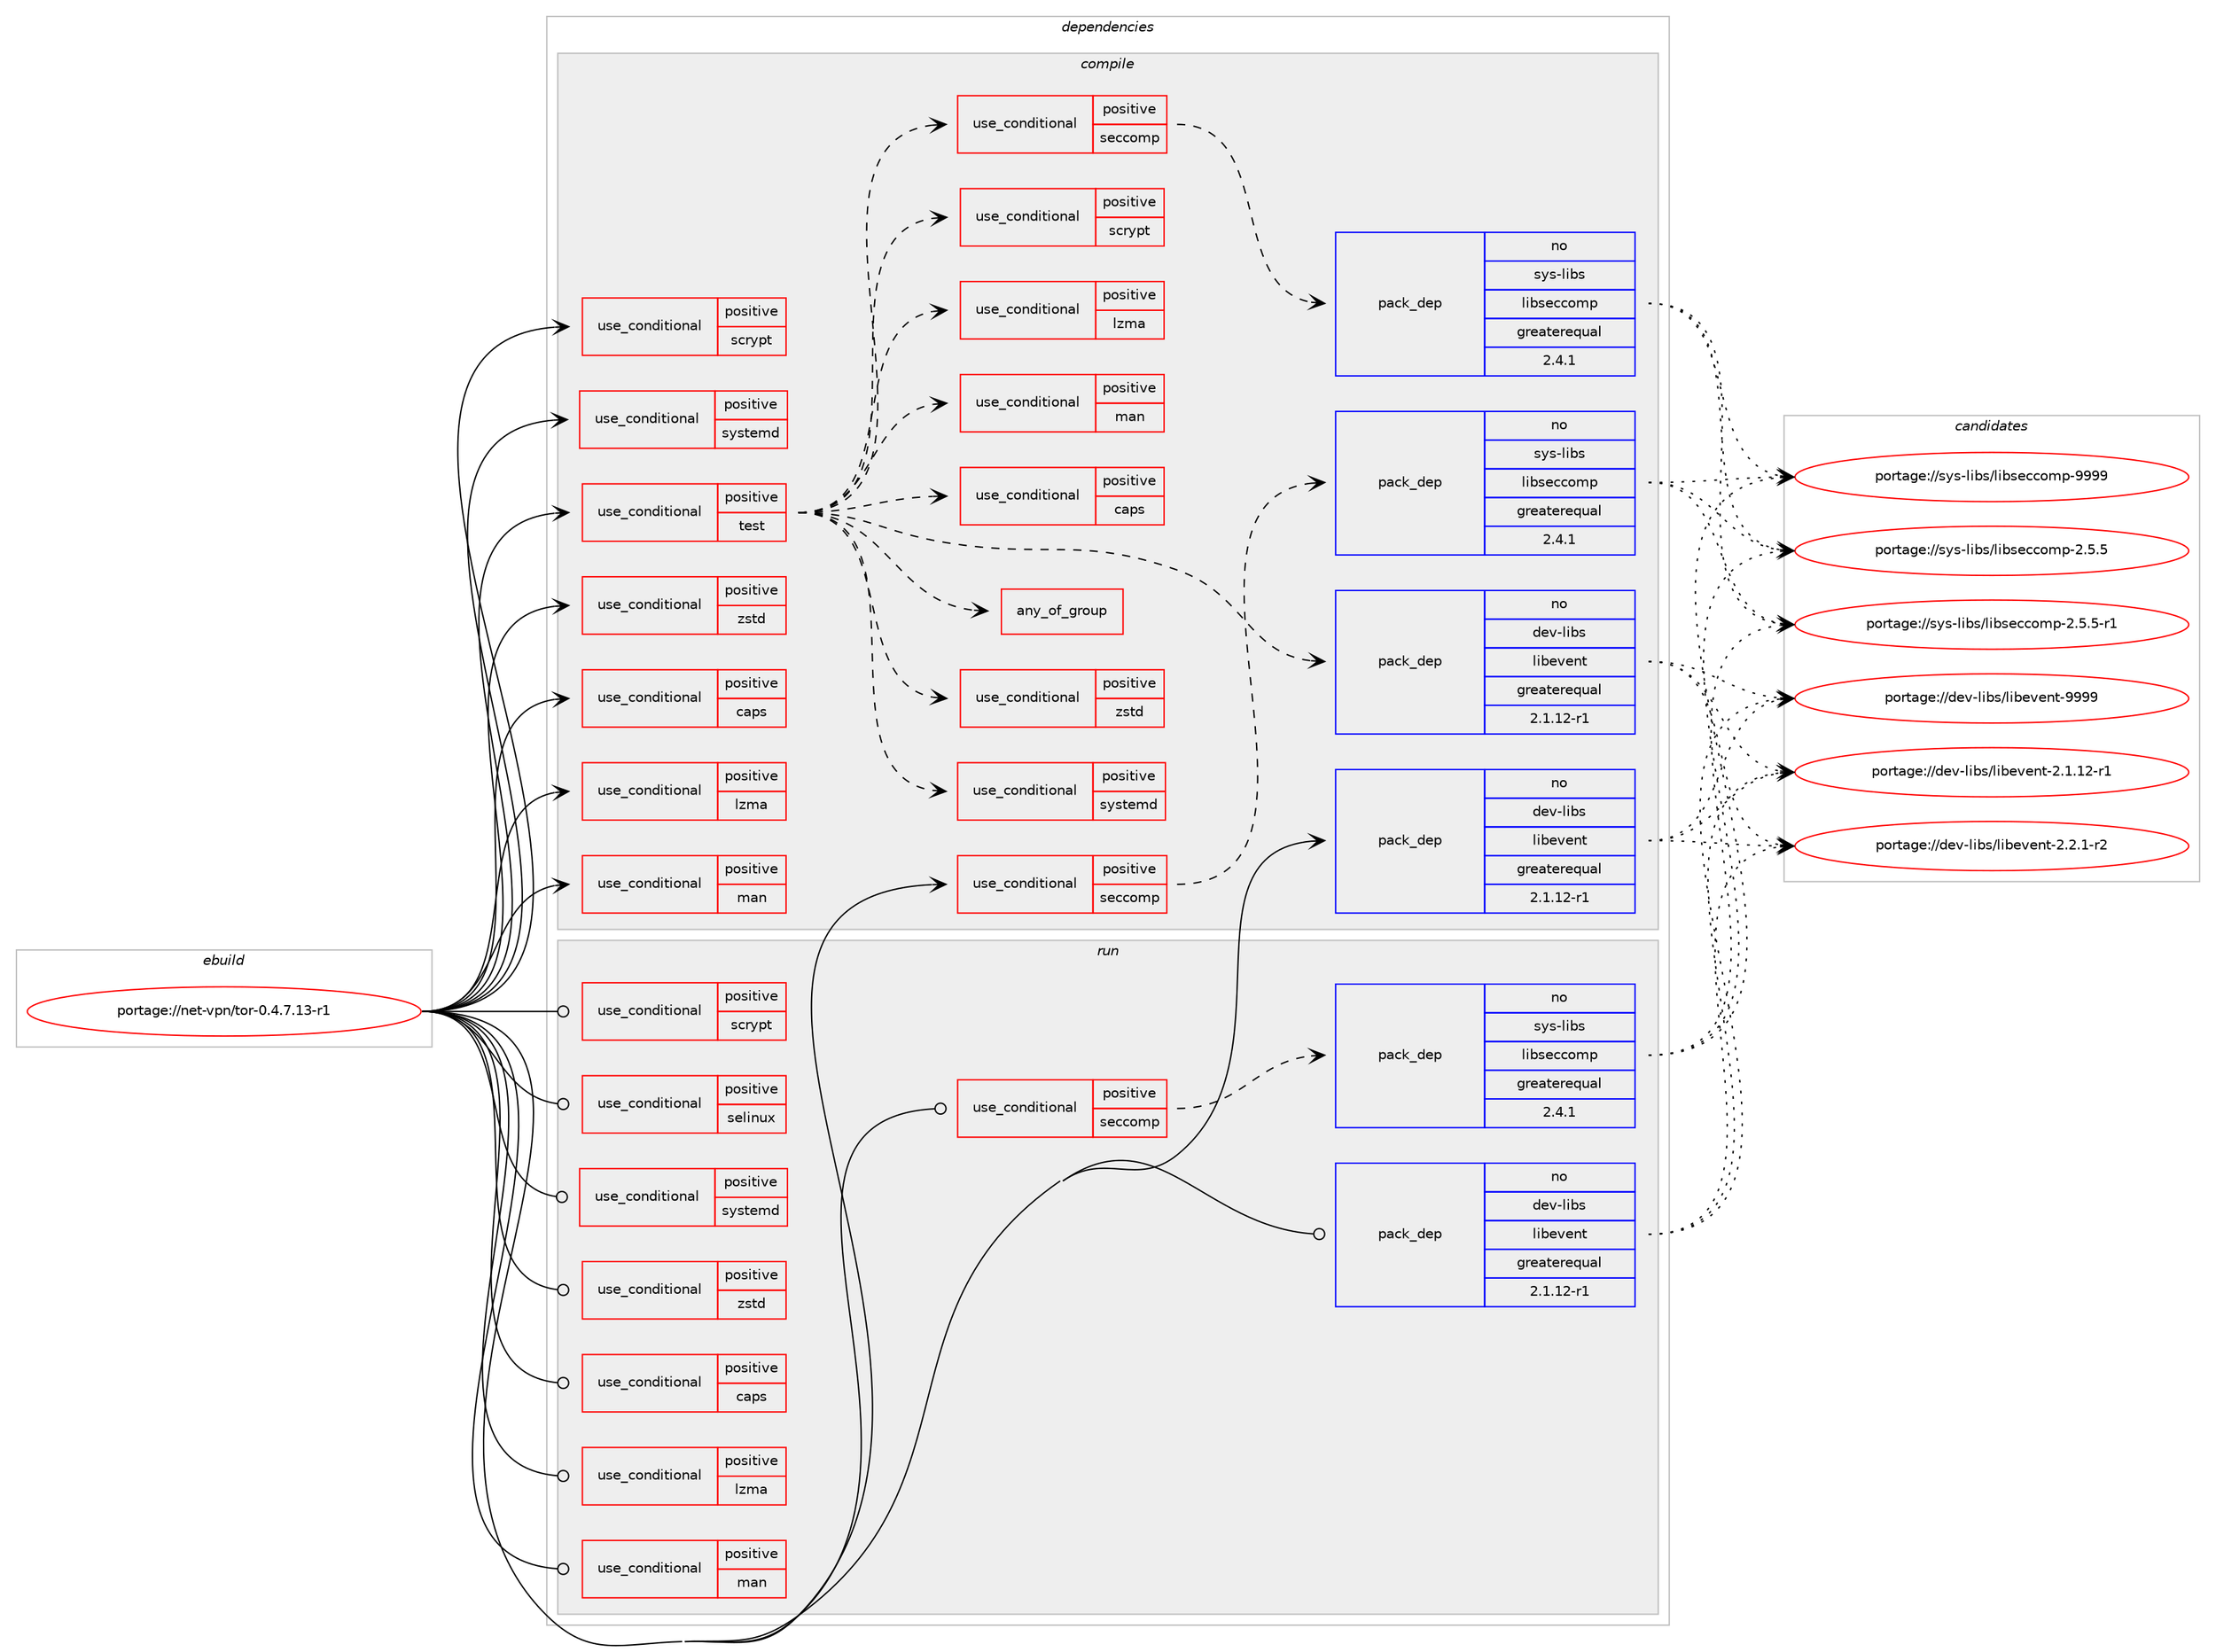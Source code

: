 digraph prolog {

# *************
# Graph options
# *************

newrank=true;
concentrate=true;
compound=true;
graph [rankdir=LR,fontname=Helvetica,fontsize=10,ranksep=1.5];#, ranksep=2.5, nodesep=0.2];
edge  [arrowhead=vee];
node  [fontname=Helvetica,fontsize=10];

# **********
# The ebuild
# **********

subgraph cluster_leftcol {
color=gray;
rank=same;
label=<<i>ebuild</i>>;
id [label="portage://net-vpn/tor-0.4.7.13-r1", color=red, width=4, href="../net-vpn/tor-0.4.7.13-r1.svg"];
}

# ****************
# The dependencies
# ****************

subgraph cluster_midcol {
color=gray;
label=<<i>dependencies</i>>;
subgraph cluster_compile {
fillcolor="#eeeeee";
style=filled;
label=<<i>compile</i>>;
subgraph cond99933 {
dependency195789 [label=<<TABLE BORDER="0" CELLBORDER="1" CELLSPACING="0" CELLPADDING="4"><TR><TD ROWSPAN="3" CELLPADDING="10">use_conditional</TD></TR><TR><TD>positive</TD></TR><TR><TD>caps</TD></TR></TABLE>>, shape=none, color=red];
# *** BEGIN UNKNOWN DEPENDENCY TYPE (TODO) ***
# dependency195789 -> package_dependency(portage://net-vpn/tor-0.4.7.13-r1,install,no,sys-libs,libcap,none,[,,],[],[])
# *** END UNKNOWN DEPENDENCY TYPE (TODO) ***

}
id:e -> dependency195789:w [weight=20,style="solid",arrowhead="vee"];
subgraph cond99934 {
dependency195790 [label=<<TABLE BORDER="0" CELLBORDER="1" CELLSPACING="0" CELLPADDING="4"><TR><TD ROWSPAN="3" CELLPADDING="10">use_conditional</TD></TR><TR><TD>positive</TD></TR><TR><TD>lzma</TD></TR></TABLE>>, shape=none, color=red];
# *** BEGIN UNKNOWN DEPENDENCY TYPE (TODO) ***
# dependency195790 -> package_dependency(portage://net-vpn/tor-0.4.7.13-r1,install,no,app-arch,xz-utils,none,[,,],[],[])
# *** END UNKNOWN DEPENDENCY TYPE (TODO) ***

}
id:e -> dependency195790:w [weight=20,style="solid",arrowhead="vee"];
subgraph cond99935 {
dependency195791 [label=<<TABLE BORDER="0" CELLBORDER="1" CELLSPACING="0" CELLPADDING="4"><TR><TD ROWSPAN="3" CELLPADDING="10">use_conditional</TD></TR><TR><TD>positive</TD></TR><TR><TD>man</TD></TR></TABLE>>, shape=none, color=red];
# *** BEGIN UNKNOWN DEPENDENCY TYPE (TODO) ***
# dependency195791 -> package_dependency(portage://net-vpn/tor-0.4.7.13-r1,install,no,app-text,asciidoc,none,[,,],[],[])
# *** END UNKNOWN DEPENDENCY TYPE (TODO) ***

}
id:e -> dependency195791:w [weight=20,style="solid",arrowhead="vee"];
subgraph cond99936 {
dependency195792 [label=<<TABLE BORDER="0" CELLBORDER="1" CELLSPACING="0" CELLPADDING="4"><TR><TD ROWSPAN="3" CELLPADDING="10">use_conditional</TD></TR><TR><TD>positive</TD></TR><TR><TD>scrypt</TD></TR></TABLE>>, shape=none, color=red];
# *** BEGIN UNKNOWN DEPENDENCY TYPE (TODO) ***
# dependency195792 -> package_dependency(portage://net-vpn/tor-0.4.7.13-r1,install,no,app-crypt,libscrypt,none,[,,],[],[])
# *** END UNKNOWN DEPENDENCY TYPE (TODO) ***

}
id:e -> dependency195792:w [weight=20,style="solid",arrowhead="vee"];
subgraph cond99937 {
dependency195793 [label=<<TABLE BORDER="0" CELLBORDER="1" CELLSPACING="0" CELLPADDING="4"><TR><TD ROWSPAN="3" CELLPADDING="10">use_conditional</TD></TR><TR><TD>positive</TD></TR><TR><TD>seccomp</TD></TR></TABLE>>, shape=none, color=red];
subgraph pack93130 {
dependency195794 [label=<<TABLE BORDER="0" CELLBORDER="1" CELLSPACING="0" CELLPADDING="4" WIDTH="220"><TR><TD ROWSPAN="6" CELLPADDING="30">pack_dep</TD></TR><TR><TD WIDTH="110">no</TD></TR><TR><TD>sys-libs</TD></TR><TR><TD>libseccomp</TD></TR><TR><TD>greaterequal</TD></TR><TR><TD>2.4.1</TD></TR></TABLE>>, shape=none, color=blue];
}
dependency195793:e -> dependency195794:w [weight=20,style="dashed",arrowhead="vee"];
}
id:e -> dependency195793:w [weight=20,style="solid",arrowhead="vee"];
subgraph cond99938 {
dependency195795 [label=<<TABLE BORDER="0" CELLBORDER="1" CELLSPACING="0" CELLPADDING="4"><TR><TD ROWSPAN="3" CELLPADDING="10">use_conditional</TD></TR><TR><TD>positive</TD></TR><TR><TD>systemd</TD></TR></TABLE>>, shape=none, color=red];
# *** BEGIN UNKNOWN DEPENDENCY TYPE (TODO) ***
# dependency195795 -> package_dependency(portage://net-vpn/tor-0.4.7.13-r1,install,no,sys-apps,systemd,none,[,,],[],[])
# *** END UNKNOWN DEPENDENCY TYPE (TODO) ***

}
id:e -> dependency195795:w [weight=20,style="solid",arrowhead="vee"];
subgraph cond99939 {
dependency195796 [label=<<TABLE BORDER="0" CELLBORDER="1" CELLSPACING="0" CELLPADDING="4"><TR><TD ROWSPAN="3" CELLPADDING="10">use_conditional</TD></TR><TR><TD>positive</TD></TR><TR><TD>test</TD></TR></TABLE>>, shape=none, color=red];
subgraph pack93131 {
dependency195797 [label=<<TABLE BORDER="0" CELLBORDER="1" CELLSPACING="0" CELLPADDING="4" WIDTH="220"><TR><TD ROWSPAN="6" CELLPADDING="30">pack_dep</TD></TR><TR><TD WIDTH="110">no</TD></TR><TR><TD>dev-libs</TD></TR><TR><TD>libevent</TD></TR><TR><TD>greaterequal</TD></TR><TR><TD>2.1.12-r1</TD></TR></TABLE>>, shape=none, color=blue];
}
dependency195796:e -> dependency195797:w [weight=20,style="dashed",arrowhead="vee"];
# *** BEGIN UNKNOWN DEPENDENCY TYPE (TODO) ***
# dependency195796 -> package_dependency(portage://net-vpn/tor-0.4.7.13-r1,install,no,sys-libs,zlib,none,[,,],[],[])
# *** END UNKNOWN DEPENDENCY TYPE (TODO) ***

subgraph cond99940 {
dependency195798 [label=<<TABLE BORDER="0" CELLBORDER="1" CELLSPACING="0" CELLPADDING="4"><TR><TD ROWSPAN="3" CELLPADDING="10">use_conditional</TD></TR><TR><TD>positive</TD></TR><TR><TD>caps</TD></TR></TABLE>>, shape=none, color=red];
# *** BEGIN UNKNOWN DEPENDENCY TYPE (TODO) ***
# dependency195798 -> package_dependency(portage://net-vpn/tor-0.4.7.13-r1,install,no,sys-libs,libcap,none,[,,],[],[])
# *** END UNKNOWN DEPENDENCY TYPE (TODO) ***

}
dependency195796:e -> dependency195798:w [weight=20,style="dashed",arrowhead="vee"];
subgraph cond99941 {
dependency195799 [label=<<TABLE BORDER="0" CELLBORDER="1" CELLSPACING="0" CELLPADDING="4"><TR><TD ROWSPAN="3" CELLPADDING="10">use_conditional</TD></TR><TR><TD>positive</TD></TR><TR><TD>man</TD></TR></TABLE>>, shape=none, color=red];
# *** BEGIN UNKNOWN DEPENDENCY TYPE (TODO) ***
# dependency195799 -> package_dependency(portage://net-vpn/tor-0.4.7.13-r1,install,no,app-text,asciidoc,none,[,,],[],[])
# *** END UNKNOWN DEPENDENCY TYPE (TODO) ***

}
dependency195796:e -> dependency195799:w [weight=20,style="dashed",arrowhead="vee"];
# *** BEGIN UNKNOWN DEPENDENCY TYPE (TODO) ***
# dependency195796 -> package_dependency(portage://net-vpn/tor-0.4.7.13-r1,install,no,dev-libs,openssl,none,[,,],any_same_slot,[use(disable(bindist),negative)])
# *** END UNKNOWN DEPENDENCY TYPE (TODO) ***

subgraph cond99942 {
dependency195800 [label=<<TABLE BORDER="0" CELLBORDER="1" CELLSPACING="0" CELLPADDING="4"><TR><TD ROWSPAN="3" CELLPADDING="10">use_conditional</TD></TR><TR><TD>positive</TD></TR><TR><TD>lzma</TD></TR></TABLE>>, shape=none, color=red];
# *** BEGIN UNKNOWN DEPENDENCY TYPE (TODO) ***
# dependency195800 -> package_dependency(portage://net-vpn/tor-0.4.7.13-r1,install,no,app-arch,xz-utils,none,[,,],[],[])
# *** END UNKNOWN DEPENDENCY TYPE (TODO) ***

}
dependency195796:e -> dependency195800:w [weight=20,style="dashed",arrowhead="vee"];
subgraph cond99943 {
dependency195801 [label=<<TABLE BORDER="0" CELLBORDER="1" CELLSPACING="0" CELLPADDING="4"><TR><TD ROWSPAN="3" CELLPADDING="10">use_conditional</TD></TR><TR><TD>positive</TD></TR><TR><TD>scrypt</TD></TR></TABLE>>, shape=none, color=red];
# *** BEGIN UNKNOWN DEPENDENCY TYPE (TODO) ***
# dependency195801 -> package_dependency(portage://net-vpn/tor-0.4.7.13-r1,install,no,app-crypt,libscrypt,none,[,,],[],[])
# *** END UNKNOWN DEPENDENCY TYPE (TODO) ***

}
dependency195796:e -> dependency195801:w [weight=20,style="dashed",arrowhead="vee"];
subgraph cond99944 {
dependency195802 [label=<<TABLE BORDER="0" CELLBORDER="1" CELLSPACING="0" CELLPADDING="4"><TR><TD ROWSPAN="3" CELLPADDING="10">use_conditional</TD></TR><TR><TD>positive</TD></TR><TR><TD>seccomp</TD></TR></TABLE>>, shape=none, color=red];
subgraph pack93132 {
dependency195803 [label=<<TABLE BORDER="0" CELLBORDER="1" CELLSPACING="0" CELLPADDING="4" WIDTH="220"><TR><TD ROWSPAN="6" CELLPADDING="30">pack_dep</TD></TR><TR><TD WIDTH="110">no</TD></TR><TR><TD>sys-libs</TD></TR><TR><TD>libseccomp</TD></TR><TR><TD>greaterequal</TD></TR><TR><TD>2.4.1</TD></TR></TABLE>>, shape=none, color=blue];
}
dependency195802:e -> dependency195803:w [weight=20,style="dashed",arrowhead="vee"];
}
dependency195796:e -> dependency195802:w [weight=20,style="dashed",arrowhead="vee"];
subgraph cond99945 {
dependency195804 [label=<<TABLE BORDER="0" CELLBORDER="1" CELLSPACING="0" CELLPADDING="4"><TR><TD ROWSPAN="3" CELLPADDING="10">use_conditional</TD></TR><TR><TD>positive</TD></TR><TR><TD>systemd</TD></TR></TABLE>>, shape=none, color=red];
# *** BEGIN UNKNOWN DEPENDENCY TYPE (TODO) ***
# dependency195804 -> package_dependency(portage://net-vpn/tor-0.4.7.13-r1,install,no,sys-apps,systemd,none,[,,],[],[])
# *** END UNKNOWN DEPENDENCY TYPE (TODO) ***

}
dependency195796:e -> dependency195804:w [weight=20,style="dashed",arrowhead="vee"];
subgraph cond99946 {
dependency195805 [label=<<TABLE BORDER="0" CELLBORDER="1" CELLSPACING="0" CELLPADDING="4"><TR><TD ROWSPAN="3" CELLPADDING="10">use_conditional</TD></TR><TR><TD>positive</TD></TR><TR><TD>zstd</TD></TR></TABLE>>, shape=none, color=red];
# *** BEGIN UNKNOWN DEPENDENCY TYPE (TODO) ***
# dependency195805 -> package_dependency(portage://net-vpn/tor-0.4.7.13-r1,install,no,app-arch,zstd,none,[,,],[],[])
# *** END UNKNOWN DEPENDENCY TYPE (TODO) ***

}
dependency195796:e -> dependency195805:w [weight=20,style="dashed",arrowhead="vee"];
subgraph any2545 {
dependency195806 [label=<<TABLE BORDER="0" CELLBORDER="1" CELLSPACING="0" CELLPADDING="4"><TR><TD CELLPADDING="10">any_of_group</TD></TR></TABLE>>, shape=none, color=red];# *** BEGIN UNKNOWN DEPENDENCY TYPE (TODO) ***
# dependency195806 -> package_dependency(portage://net-vpn/tor-0.4.7.13-r1,install,no,dev-lang,python,none,[,,],[slot(3.12)],[])
# *** END UNKNOWN DEPENDENCY TYPE (TODO) ***

# *** BEGIN UNKNOWN DEPENDENCY TYPE (TODO) ***
# dependency195806 -> package_dependency(portage://net-vpn/tor-0.4.7.13-r1,install,no,dev-lang,python,none,[,,],[slot(3.11)],[])
# *** END UNKNOWN DEPENDENCY TYPE (TODO) ***

# *** BEGIN UNKNOWN DEPENDENCY TYPE (TODO) ***
# dependency195806 -> package_dependency(portage://net-vpn/tor-0.4.7.13-r1,install,no,dev-lang,python,none,[,,],[slot(3.10)],[])
# *** END UNKNOWN DEPENDENCY TYPE (TODO) ***

}
dependency195796:e -> dependency195806:w [weight=20,style="dashed",arrowhead="vee"];
}
id:e -> dependency195796:w [weight=20,style="solid",arrowhead="vee"];
subgraph cond99947 {
dependency195807 [label=<<TABLE BORDER="0" CELLBORDER="1" CELLSPACING="0" CELLPADDING="4"><TR><TD ROWSPAN="3" CELLPADDING="10">use_conditional</TD></TR><TR><TD>positive</TD></TR><TR><TD>zstd</TD></TR></TABLE>>, shape=none, color=red];
# *** BEGIN UNKNOWN DEPENDENCY TYPE (TODO) ***
# dependency195807 -> package_dependency(portage://net-vpn/tor-0.4.7.13-r1,install,no,app-arch,zstd,none,[,,],[],[])
# *** END UNKNOWN DEPENDENCY TYPE (TODO) ***

}
id:e -> dependency195807:w [weight=20,style="solid",arrowhead="vee"];
subgraph pack93133 {
dependency195808 [label=<<TABLE BORDER="0" CELLBORDER="1" CELLSPACING="0" CELLPADDING="4" WIDTH="220"><TR><TD ROWSPAN="6" CELLPADDING="30">pack_dep</TD></TR><TR><TD WIDTH="110">no</TD></TR><TR><TD>dev-libs</TD></TR><TR><TD>libevent</TD></TR><TR><TD>greaterequal</TD></TR><TR><TD>2.1.12-r1</TD></TR></TABLE>>, shape=none, color=blue];
}
id:e -> dependency195808:w [weight=20,style="solid",arrowhead="vee"];
# *** BEGIN UNKNOWN DEPENDENCY TYPE (TODO) ***
# id -> package_dependency(portage://net-vpn/tor-0.4.7.13-r1,install,no,dev-libs,openssl,none,[,,],any_same_slot,[use(disable(bindist),negative)])
# *** END UNKNOWN DEPENDENCY TYPE (TODO) ***

# *** BEGIN UNKNOWN DEPENDENCY TYPE (TODO) ***
# id -> package_dependency(portage://net-vpn/tor-0.4.7.13-r1,install,no,sys-libs,zlib,none,[,,],[],[])
# *** END UNKNOWN DEPENDENCY TYPE (TODO) ***

}
subgraph cluster_compileandrun {
fillcolor="#eeeeee";
style=filled;
label=<<i>compile and run</i>>;
}
subgraph cluster_run {
fillcolor="#eeeeee";
style=filled;
label=<<i>run</i>>;
subgraph cond99948 {
dependency195809 [label=<<TABLE BORDER="0" CELLBORDER="1" CELLSPACING="0" CELLPADDING="4"><TR><TD ROWSPAN="3" CELLPADDING="10">use_conditional</TD></TR><TR><TD>positive</TD></TR><TR><TD>caps</TD></TR></TABLE>>, shape=none, color=red];
# *** BEGIN UNKNOWN DEPENDENCY TYPE (TODO) ***
# dependency195809 -> package_dependency(portage://net-vpn/tor-0.4.7.13-r1,run,no,sys-libs,libcap,none,[,,],[],[])
# *** END UNKNOWN DEPENDENCY TYPE (TODO) ***

}
id:e -> dependency195809:w [weight=20,style="solid",arrowhead="odot"];
subgraph cond99949 {
dependency195810 [label=<<TABLE BORDER="0" CELLBORDER="1" CELLSPACING="0" CELLPADDING="4"><TR><TD ROWSPAN="3" CELLPADDING="10">use_conditional</TD></TR><TR><TD>positive</TD></TR><TR><TD>lzma</TD></TR></TABLE>>, shape=none, color=red];
# *** BEGIN UNKNOWN DEPENDENCY TYPE (TODO) ***
# dependency195810 -> package_dependency(portage://net-vpn/tor-0.4.7.13-r1,run,no,app-arch,xz-utils,none,[,,],[],[])
# *** END UNKNOWN DEPENDENCY TYPE (TODO) ***

}
id:e -> dependency195810:w [weight=20,style="solid",arrowhead="odot"];
subgraph cond99950 {
dependency195811 [label=<<TABLE BORDER="0" CELLBORDER="1" CELLSPACING="0" CELLPADDING="4"><TR><TD ROWSPAN="3" CELLPADDING="10">use_conditional</TD></TR><TR><TD>positive</TD></TR><TR><TD>man</TD></TR></TABLE>>, shape=none, color=red];
# *** BEGIN UNKNOWN DEPENDENCY TYPE (TODO) ***
# dependency195811 -> package_dependency(portage://net-vpn/tor-0.4.7.13-r1,run,no,app-text,asciidoc,none,[,,],[],[])
# *** END UNKNOWN DEPENDENCY TYPE (TODO) ***

}
id:e -> dependency195811:w [weight=20,style="solid",arrowhead="odot"];
subgraph cond99951 {
dependency195812 [label=<<TABLE BORDER="0" CELLBORDER="1" CELLSPACING="0" CELLPADDING="4"><TR><TD ROWSPAN="3" CELLPADDING="10">use_conditional</TD></TR><TR><TD>positive</TD></TR><TR><TD>scrypt</TD></TR></TABLE>>, shape=none, color=red];
# *** BEGIN UNKNOWN DEPENDENCY TYPE (TODO) ***
# dependency195812 -> package_dependency(portage://net-vpn/tor-0.4.7.13-r1,run,no,app-crypt,libscrypt,none,[,,],[],[])
# *** END UNKNOWN DEPENDENCY TYPE (TODO) ***

}
id:e -> dependency195812:w [weight=20,style="solid",arrowhead="odot"];
subgraph cond99952 {
dependency195813 [label=<<TABLE BORDER="0" CELLBORDER="1" CELLSPACING="0" CELLPADDING="4"><TR><TD ROWSPAN="3" CELLPADDING="10">use_conditional</TD></TR><TR><TD>positive</TD></TR><TR><TD>seccomp</TD></TR></TABLE>>, shape=none, color=red];
subgraph pack93134 {
dependency195814 [label=<<TABLE BORDER="0" CELLBORDER="1" CELLSPACING="0" CELLPADDING="4" WIDTH="220"><TR><TD ROWSPAN="6" CELLPADDING="30">pack_dep</TD></TR><TR><TD WIDTH="110">no</TD></TR><TR><TD>sys-libs</TD></TR><TR><TD>libseccomp</TD></TR><TR><TD>greaterequal</TD></TR><TR><TD>2.4.1</TD></TR></TABLE>>, shape=none, color=blue];
}
dependency195813:e -> dependency195814:w [weight=20,style="dashed",arrowhead="vee"];
}
id:e -> dependency195813:w [weight=20,style="solid",arrowhead="odot"];
subgraph cond99953 {
dependency195815 [label=<<TABLE BORDER="0" CELLBORDER="1" CELLSPACING="0" CELLPADDING="4"><TR><TD ROWSPAN="3" CELLPADDING="10">use_conditional</TD></TR><TR><TD>positive</TD></TR><TR><TD>selinux</TD></TR></TABLE>>, shape=none, color=red];
# *** BEGIN UNKNOWN DEPENDENCY TYPE (TODO) ***
# dependency195815 -> package_dependency(portage://net-vpn/tor-0.4.7.13-r1,run,no,sec-policy,selinux-tor,none,[,,],[],[])
# *** END UNKNOWN DEPENDENCY TYPE (TODO) ***

}
id:e -> dependency195815:w [weight=20,style="solid",arrowhead="odot"];
subgraph cond99954 {
dependency195816 [label=<<TABLE BORDER="0" CELLBORDER="1" CELLSPACING="0" CELLPADDING="4"><TR><TD ROWSPAN="3" CELLPADDING="10">use_conditional</TD></TR><TR><TD>positive</TD></TR><TR><TD>systemd</TD></TR></TABLE>>, shape=none, color=red];
# *** BEGIN UNKNOWN DEPENDENCY TYPE (TODO) ***
# dependency195816 -> package_dependency(portage://net-vpn/tor-0.4.7.13-r1,run,no,sys-apps,systemd,none,[,,],[],[])
# *** END UNKNOWN DEPENDENCY TYPE (TODO) ***

}
id:e -> dependency195816:w [weight=20,style="solid",arrowhead="odot"];
subgraph cond99955 {
dependency195817 [label=<<TABLE BORDER="0" CELLBORDER="1" CELLSPACING="0" CELLPADDING="4"><TR><TD ROWSPAN="3" CELLPADDING="10">use_conditional</TD></TR><TR><TD>positive</TD></TR><TR><TD>zstd</TD></TR></TABLE>>, shape=none, color=red];
# *** BEGIN UNKNOWN DEPENDENCY TYPE (TODO) ***
# dependency195817 -> package_dependency(portage://net-vpn/tor-0.4.7.13-r1,run,no,app-arch,zstd,none,[,,],[],[])
# *** END UNKNOWN DEPENDENCY TYPE (TODO) ***

}
id:e -> dependency195817:w [weight=20,style="solid",arrowhead="odot"];
# *** BEGIN UNKNOWN DEPENDENCY TYPE (TODO) ***
# id -> package_dependency(portage://net-vpn/tor-0.4.7.13-r1,run,no,acct-group,tor,none,[,,],[],[])
# *** END UNKNOWN DEPENDENCY TYPE (TODO) ***

# *** BEGIN UNKNOWN DEPENDENCY TYPE (TODO) ***
# id -> package_dependency(portage://net-vpn/tor-0.4.7.13-r1,run,no,acct-user,tor,none,[,,],[],[])
# *** END UNKNOWN DEPENDENCY TYPE (TODO) ***

subgraph pack93135 {
dependency195818 [label=<<TABLE BORDER="0" CELLBORDER="1" CELLSPACING="0" CELLPADDING="4" WIDTH="220"><TR><TD ROWSPAN="6" CELLPADDING="30">pack_dep</TD></TR><TR><TD WIDTH="110">no</TD></TR><TR><TD>dev-libs</TD></TR><TR><TD>libevent</TD></TR><TR><TD>greaterequal</TD></TR><TR><TD>2.1.12-r1</TD></TR></TABLE>>, shape=none, color=blue];
}
id:e -> dependency195818:w [weight=20,style="solid",arrowhead="odot"];
# *** BEGIN UNKNOWN DEPENDENCY TYPE (TODO) ***
# id -> package_dependency(portage://net-vpn/tor-0.4.7.13-r1,run,no,dev-libs,openssl,none,[,,],any_same_slot,[use(disable(bindist),negative)])
# *** END UNKNOWN DEPENDENCY TYPE (TODO) ***

# *** BEGIN UNKNOWN DEPENDENCY TYPE (TODO) ***
# id -> package_dependency(portage://net-vpn/tor-0.4.7.13-r1,run,no,sys-libs,zlib,none,[,,],[],[])
# *** END UNKNOWN DEPENDENCY TYPE (TODO) ***

}
}

# **************
# The candidates
# **************

subgraph cluster_choices {
rank=same;
color=gray;
label=<<i>candidates</i>>;

subgraph choice93130 {
color=black;
nodesep=1;
choice115121115451081059811547108105981151019999111109112455046534653 [label="portage://sys-libs/libseccomp-2.5.5", color=red, width=4,href="../sys-libs/libseccomp-2.5.5.svg"];
choice1151211154510810598115471081059811510199991111091124550465346534511449 [label="portage://sys-libs/libseccomp-2.5.5-r1", color=red, width=4,href="../sys-libs/libseccomp-2.5.5-r1.svg"];
choice1151211154510810598115471081059811510199991111091124557575757 [label="portage://sys-libs/libseccomp-9999", color=red, width=4,href="../sys-libs/libseccomp-9999.svg"];
dependency195794:e -> choice115121115451081059811547108105981151019999111109112455046534653:w [style=dotted,weight="100"];
dependency195794:e -> choice1151211154510810598115471081059811510199991111091124550465346534511449:w [style=dotted,weight="100"];
dependency195794:e -> choice1151211154510810598115471081059811510199991111091124557575757:w [style=dotted,weight="100"];
}
subgraph choice93131 {
color=black;
nodesep=1;
choice10010111845108105981154710810598101118101110116455046494649504511449 [label="portage://dev-libs/libevent-2.1.12-r1", color=red, width=4,href="../dev-libs/libevent-2.1.12-r1.svg"];
choice100101118451081059811547108105981011181011101164550465046494511450 [label="portage://dev-libs/libevent-2.2.1-r2", color=red, width=4,href="../dev-libs/libevent-2.2.1-r2.svg"];
choice100101118451081059811547108105981011181011101164557575757 [label="portage://dev-libs/libevent-9999", color=red, width=4,href="../dev-libs/libevent-9999.svg"];
dependency195797:e -> choice10010111845108105981154710810598101118101110116455046494649504511449:w [style=dotted,weight="100"];
dependency195797:e -> choice100101118451081059811547108105981011181011101164550465046494511450:w [style=dotted,weight="100"];
dependency195797:e -> choice100101118451081059811547108105981011181011101164557575757:w [style=dotted,weight="100"];
}
subgraph choice93132 {
color=black;
nodesep=1;
choice115121115451081059811547108105981151019999111109112455046534653 [label="portage://sys-libs/libseccomp-2.5.5", color=red, width=4,href="../sys-libs/libseccomp-2.5.5.svg"];
choice1151211154510810598115471081059811510199991111091124550465346534511449 [label="portage://sys-libs/libseccomp-2.5.5-r1", color=red, width=4,href="../sys-libs/libseccomp-2.5.5-r1.svg"];
choice1151211154510810598115471081059811510199991111091124557575757 [label="portage://sys-libs/libseccomp-9999", color=red, width=4,href="../sys-libs/libseccomp-9999.svg"];
dependency195803:e -> choice115121115451081059811547108105981151019999111109112455046534653:w [style=dotted,weight="100"];
dependency195803:e -> choice1151211154510810598115471081059811510199991111091124550465346534511449:w [style=dotted,weight="100"];
dependency195803:e -> choice1151211154510810598115471081059811510199991111091124557575757:w [style=dotted,weight="100"];
}
subgraph choice93133 {
color=black;
nodesep=1;
choice10010111845108105981154710810598101118101110116455046494649504511449 [label="portage://dev-libs/libevent-2.1.12-r1", color=red, width=4,href="../dev-libs/libevent-2.1.12-r1.svg"];
choice100101118451081059811547108105981011181011101164550465046494511450 [label="portage://dev-libs/libevent-2.2.1-r2", color=red, width=4,href="../dev-libs/libevent-2.2.1-r2.svg"];
choice100101118451081059811547108105981011181011101164557575757 [label="portage://dev-libs/libevent-9999", color=red, width=4,href="../dev-libs/libevent-9999.svg"];
dependency195808:e -> choice10010111845108105981154710810598101118101110116455046494649504511449:w [style=dotted,weight="100"];
dependency195808:e -> choice100101118451081059811547108105981011181011101164550465046494511450:w [style=dotted,weight="100"];
dependency195808:e -> choice100101118451081059811547108105981011181011101164557575757:w [style=dotted,weight="100"];
}
subgraph choice93134 {
color=black;
nodesep=1;
choice115121115451081059811547108105981151019999111109112455046534653 [label="portage://sys-libs/libseccomp-2.5.5", color=red, width=4,href="../sys-libs/libseccomp-2.5.5.svg"];
choice1151211154510810598115471081059811510199991111091124550465346534511449 [label="portage://sys-libs/libseccomp-2.5.5-r1", color=red, width=4,href="../sys-libs/libseccomp-2.5.5-r1.svg"];
choice1151211154510810598115471081059811510199991111091124557575757 [label="portage://sys-libs/libseccomp-9999", color=red, width=4,href="../sys-libs/libseccomp-9999.svg"];
dependency195814:e -> choice115121115451081059811547108105981151019999111109112455046534653:w [style=dotted,weight="100"];
dependency195814:e -> choice1151211154510810598115471081059811510199991111091124550465346534511449:w [style=dotted,weight="100"];
dependency195814:e -> choice1151211154510810598115471081059811510199991111091124557575757:w [style=dotted,weight="100"];
}
subgraph choice93135 {
color=black;
nodesep=1;
choice10010111845108105981154710810598101118101110116455046494649504511449 [label="portage://dev-libs/libevent-2.1.12-r1", color=red, width=4,href="../dev-libs/libevent-2.1.12-r1.svg"];
choice100101118451081059811547108105981011181011101164550465046494511450 [label="portage://dev-libs/libevent-2.2.1-r2", color=red, width=4,href="../dev-libs/libevent-2.2.1-r2.svg"];
choice100101118451081059811547108105981011181011101164557575757 [label="portage://dev-libs/libevent-9999", color=red, width=4,href="../dev-libs/libevent-9999.svg"];
dependency195818:e -> choice10010111845108105981154710810598101118101110116455046494649504511449:w [style=dotted,weight="100"];
dependency195818:e -> choice100101118451081059811547108105981011181011101164550465046494511450:w [style=dotted,weight="100"];
dependency195818:e -> choice100101118451081059811547108105981011181011101164557575757:w [style=dotted,weight="100"];
}
}

}
